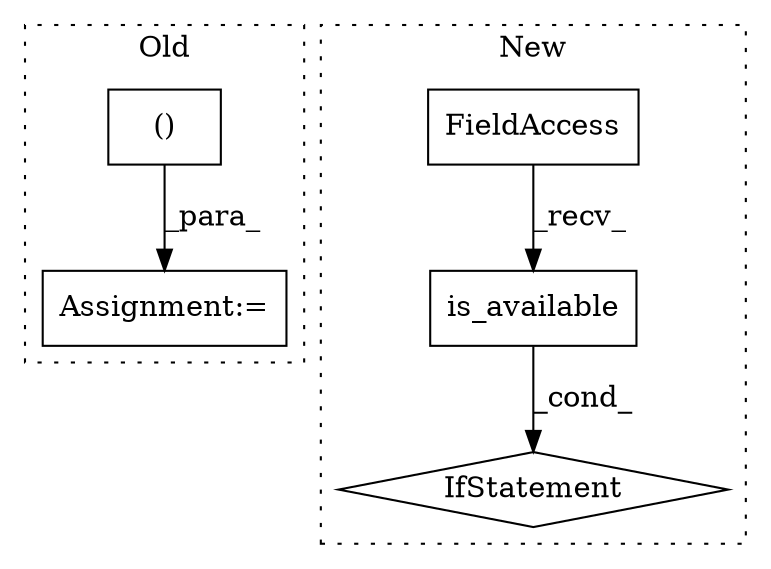digraph G {
subgraph cluster0 {
1 [label="()" a="106" s="2409" l="40" shape="box"];
5 [label="Assignment:=" a="7" s="2400" l="9" shape="box"];
label = "Old";
style="dotted";
}
subgraph cluster1 {
2 [label="is_available" a="32" s="720" l="14" shape="box"];
3 [label="FieldAccess" a="22" s="709" l="10" shape="box"];
4 [label="IfStatement" a="25" s="734" l="3" shape="diamond"];
label = "New";
style="dotted";
}
1 -> 5 [label="_para_"];
2 -> 4 [label="_cond_"];
3 -> 2 [label="_recv_"];
}